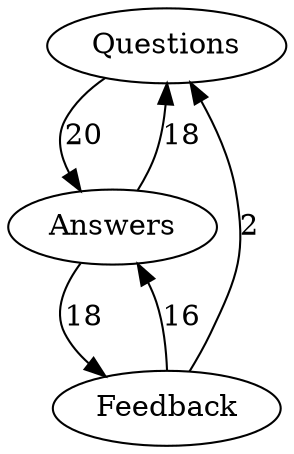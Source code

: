 // test
digraph gazeDataOutput20 {
	node [group=a]
	Questions
	Answers
	Feedback
	Feedback -> Answers [label=16]
	Answers -> Questions [label=18]
	Questions -> Answers [label=20]
	Answers -> Feedback [label=18]
	Feedback -> Questions [label=2]
	edge [style=invis]
	Questions -> Answers
	Answers -> Feedback
}
